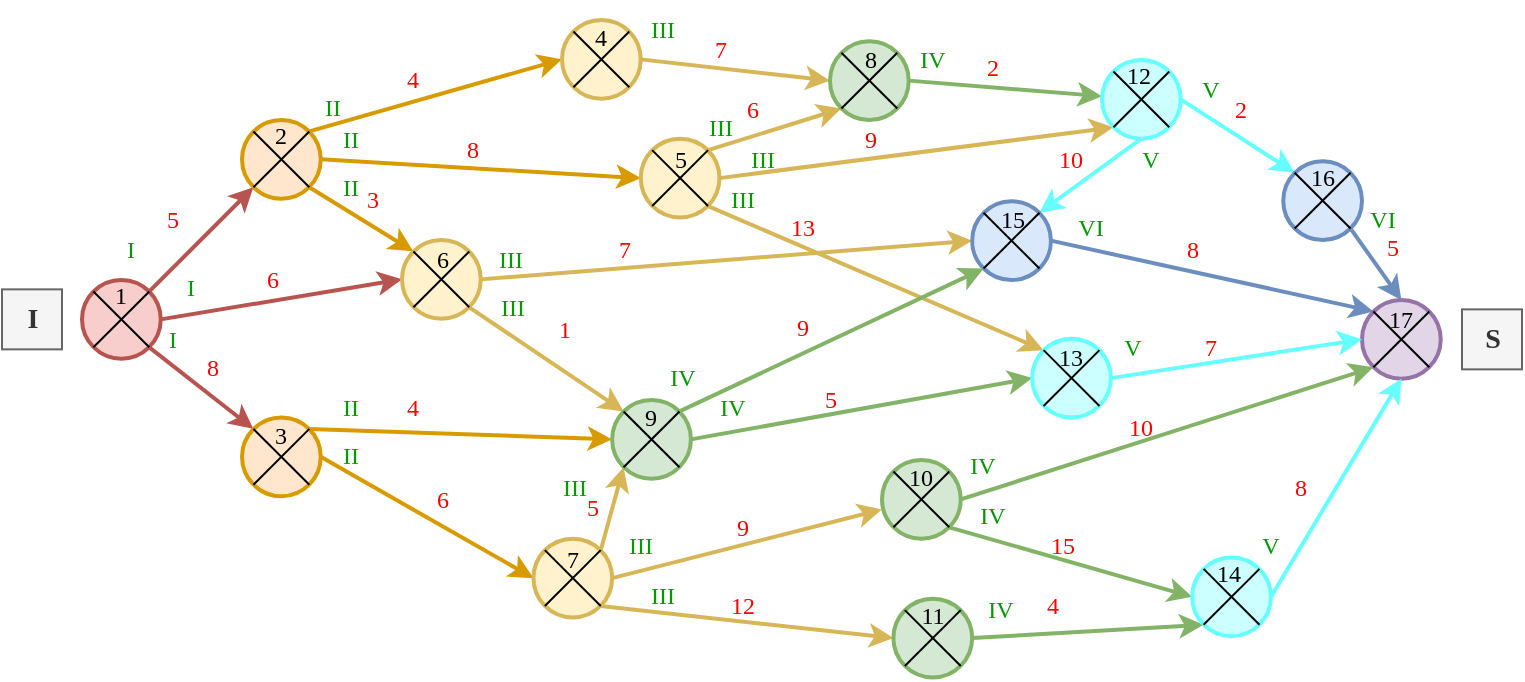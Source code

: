 <mxfile version="20.3.0" type="device"><diagram id="MQsIh-D7wLSRm_DwoyaF" name="Page-1"><mxGraphModel dx="677" dy="418" grid="1" gridSize="10" guides="1" tooltips="1" connect="1" arrows="1" fold="1" page="1" pageScale="1" pageWidth="827" pageHeight="1169" math="0" shadow="0"><root><mxCell id="0"/><mxCell id="1" parent="0"/><mxCell id="5SuxtGnyOHH9fEi8XAB7-5" style="rounded=0;orthogonalLoop=1;jettySize=auto;html=1;exitX=0.855;exitY=0.145;exitDx=0;exitDy=0;exitPerimeter=0;entryX=0.145;entryY=0.855;entryDx=0;entryDy=0;entryPerimeter=0;fontFamily=Times New Roman;strokeWidth=2;fillColor=#f8cecc;strokeColor=#b85450;fontSource=https%3A%2F%2Ffonts.googleapis.com%2Fcss%3Ffamily%3DTimes%2BNew%2BRoman;" parent="1" source="5SuxtGnyOHH9fEi8XAB7-1" target="5SuxtGnyOHH9fEi8XAB7-2" edge="1"><mxGeometry relative="1" as="geometry"/></mxCell><mxCell id="5SuxtGnyOHH9fEi8XAB7-6" style="edgeStyle=none;rounded=0;orthogonalLoop=1;jettySize=auto;html=1;exitX=0.855;exitY=0.855;exitDx=0;exitDy=0;exitPerimeter=0;entryX=0.145;entryY=0.145;entryDx=0;entryDy=0;entryPerimeter=0;strokeWidth=2;fontFamily=Times New Roman;fillColor=#f8cecc;strokeColor=#b85450;fontSource=https%3A%2F%2Ffonts.googleapis.com%2Fcss%3Ffamily%3DTimes%2BNew%2BRoman;" parent="1" source="5SuxtGnyOHH9fEi8XAB7-1" target="5SuxtGnyOHH9fEi8XAB7-3" edge="1"><mxGeometry relative="1" as="geometry"><mxPoint x="79.371" y="253.031" as="sourcePoint"/></mxGeometry></mxCell><mxCell id="5SuxtGnyOHH9fEi8XAB7-7" style="edgeStyle=none;rounded=0;orthogonalLoop=1;jettySize=auto;html=1;exitX=1;exitY=0.5;exitDx=0;exitDy=0;exitPerimeter=0;entryX=0;entryY=0.5;entryDx=0;entryDy=0;entryPerimeter=0;strokeWidth=2;fontFamily=Times New Roman;fillColor=#f8cecc;strokeColor=#b85450;fontSource=https%3A%2F%2Ffonts.googleapis.com%2Fcss%3Ffamily%3DTimes%2BNew%2BRoman;" parent="1" source="5SuxtGnyOHH9fEi8XAB7-1" target="5SuxtGnyOHH9fEi8XAB7-4" edge="1"><mxGeometry relative="1" as="geometry"/></mxCell><mxCell id="5SuxtGnyOHH9fEi8XAB7-1" value="" style="verticalLabelPosition=middle;verticalAlign=middle;html=1;shape=mxgraph.flowchart.on-page_reference;fontFamily=Times New Roman;strokeWidth=2;labelPosition=center;align=center;fillColor=#f8cecc;strokeColor=#b85450;fontSource=https%3A%2F%2Ffonts.googleapis.com%2Fcss%3Ffamily%3DTimes%2BNew%2BRoman;" parent="1" vertex="1"><mxGeometry x="40" y="200" width="39.37" height="39.37" as="geometry"/></mxCell><mxCell id="5SuxtGnyOHH9fEi8XAB7-8" style="edgeStyle=none;rounded=0;orthogonalLoop=1;jettySize=auto;html=1;exitX=0.855;exitY=0.855;exitDx=0;exitDy=0;exitPerimeter=0;entryX=0.145;entryY=0.145;entryDx=0;entryDy=0;entryPerimeter=0;strokeWidth=2;fontFamily=Times New Roman;fillColor=#ffe6cc;strokeColor=#d79b00;fontSource=https%3A%2F%2Ffonts.googleapis.com%2Fcss%3Ffamily%3DTimes%2BNew%2BRoman;" parent="1" source="5SuxtGnyOHH9fEi8XAB7-2" target="5SuxtGnyOHH9fEi8XAB7-4" edge="1"><mxGeometry relative="1" as="geometry"/></mxCell><mxCell id="5SuxtGnyOHH9fEi8XAB7-10" style="edgeStyle=none;rounded=0;orthogonalLoop=1;jettySize=auto;html=1;exitX=0.855;exitY=0.145;exitDx=0;exitDy=0;exitPerimeter=0;entryX=0;entryY=0.5;entryDx=0;entryDy=0;entryPerimeter=0;strokeWidth=2;fontFamily=Times New Roman;fillColor=#ffe6cc;strokeColor=#d79b00;fontSource=https%3A%2F%2Ffonts.googleapis.com%2Fcss%3Ffamily%3DTimes%2BNew%2BRoman;" parent="1" source="5SuxtGnyOHH9fEi8XAB7-2" target="5SuxtGnyOHH9fEi8XAB7-9" edge="1"><mxGeometry relative="1" as="geometry"/></mxCell><mxCell id="5SuxtGnyOHH9fEi8XAB7-12" style="edgeStyle=none;rounded=0;orthogonalLoop=1;jettySize=auto;html=1;exitX=1;exitY=0.5;exitDx=0;exitDy=0;exitPerimeter=0;entryX=0;entryY=0.5;entryDx=0;entryDy=0;entryPerimeter=0;strokeWidth=2;fontFamily=Times New Roman;fillColor=#ffe6cc;strokeColor=#d79b00;fontSource=https%3A%2F%2Ffonts.googleapis.com%2Fcss%3Ffamily%3DTimes%2BNew%2BRoman;" parent="1" source="5SuxtGnyOHH9fEi8XAB7-2" target="5SuxtGnyOHH9fEi8XAB7-11" edge="1"><mxGeometry relative="1" as="geometry"/></mxCell><mxCell id="5SuxtGnyOHH9fEi8XAB7-2" value="" style="verticalLabelPosition=middle;verticalAlign=middle;html=1;shape=mxgraph.flowchart.on-page_reference;fontFamily=Times New Roman;strokeWidth=2;labelPosition=center;align=center;fillColor=#ffe6cc;strokeColor=#d79b00;fontSource=https%3A%2F%2Ffonts.googleapis.com%2Fcss%3Ffamily%3DTimes%2BNew%2BRoman;" parent="1" vertex="1"><mxGeometry x="120" y="120" width="39.37" height="39.37" as="geometry"/></mxCell><mxCell id="5SuxtGnyOHH9fEi8XAB7-29" style="edgeStyle=none;rounded=0;orthogonalLoop=1;jettySize=auto;html=1;exitX=1;exitY=0.5;exitDx=0;exitDy=0;exitPerimeter=0;entryX=0;entryY=0.5;entryDx=0;entryDy=0;entryPerimeter=0;strokeWidth=2;fontFamily=Times New Roman;fillColor=#ffe6cc;strokeColor=#d79b00;fontSource=https%3A%2F%2Ffonts.googleapis.com%2Fcss%3Ffamily%3DTimes%2BNew%2BRoman;" parent="1" source="5SuxtGnyOHH9fEi8XAB7-3" target="5SuxtGnyOHH9fEi8XAB7-28" edge="1"><mxGeometry relative="1" as="geometry"/></mxCell><mxCell id="5SuxtGnyOHH9fEi8XAB7-32" style="edgeStyle=none;rounded=0;orthogonalLoop=1;jettySize=auto;html=1;exitX=0.855;exitY=0.145;exitDx=0;exitDy=0;exitPerimeter=0;entryX=0;entryY=0.5;entryDx=0;entryDy=0;entryPerimeter=0;strokeWidth=2;fontFamily=Times New Roman;fillColor=#ffe6cc;strokeColor=#d79b00;fontSource=https%3A%2F%2Ffonts.googleapis.com%2Fcss%3Ffamily%3DTimes%2BNew%2BRoman;" parent="1" source="5SuxtGnyOHH9fEi8XAB7-3" target="5SuxtGnyOHH9fEi8XAB7-31" edge="1"><mxGeometry relative="1" as="geometry"/></mxCell><mxCell id="5SuxtGnyOHH9fEi8XAB7-3" value="" style="verticalLabelPosition=middle;verticalAlign=middle;html=1;shape=mxgraph.flowchart.on-page_reference;fontFamily=Times New Roman;strokeWidth=2;labelPosition=center;align=center;fillColor=#ffe6cc;strokeColor=#d79b00;fontSource=https%3A%2F%2Ffonts.googleapis.com%2Fcss%3Ffamily%3DTimes%2BNew%2BRoman;" parent="1" vertex="1"><mxGeometry x="120" y="268.74" width="39.37" height="39.37" as="geometry"/></mxCell><mxCell id="5SuxtGnyOHH9fEi8XAB7-21" style="edgeStyle=none;rounded=0;orthogonalLoop=1;jettySize=auto;html=1;exitX=1;exitY=0.5;exitDx=0;exitDy=0;exitPerimeter=0;entryX=0;entryY=0.5;entryDx=0;entryDy=0;entryPerimeter=0;strokeWidth=2;fontFamily=Times New Roman;fillColor=#fff2cc;strokeColor=#d6b656;fontSource=https%3A%2F%2Ffonts.googleapis.com%2Fcss%3Ffamily%3DTimes%2BNew%2BRoman;" parent="1" source="5SuxtGnyOHH9fEi8XAB7-4" target="5SuxtGnyOHH9fEi8XAB7-20" edge="1"><mxGeometry relative="1" as="geometry"/></mxCell><mxCell id="5SuxtGnyOHH9fEi8XAB7-44" style="edgeStyle=none;rounded=0;orthogonalLoop=1;jettySize=auto;html=1;exitX=0.855;exitY=0.855;exitDx=0;exitDy=0;exitPerimeter=0;entryX=0.145;entryY=0.145;entryDx=0;entryDy=0;entryPerimeter=0;strokeWidth=2;fontFamily=Times New Roman;fillColor=#fff2cc;strokeColor=#d6b656;fontSource=https%3A%2F%2Ffonts.googleapis.com%2Fcss%3Ffamily%3DTimes%2BNew%2BRoman;" parent="1" source="5SuxtGnyOHH9fEi8XAB7-4" target="5SuxtGnyOHH9fEi8XAB7-31" edge="1"><mxGeometry relative="1" as="geometry"/></mxCell><mxCell id="5SuxtGnyOHH9fEi8XAB7-4" value="" style="verticalLabelPosition=middle;verticalAlign=middle;html=1;shape=mxgraph.flowchart.on-page_reference;fontFamily=Times New Roman;strokeWidth=2;labelPosition=center;align=center;fillColor=#fff2cc;strokeColor=#d6b656;fontSource=https%3A%2F%2Ffonts.googleapis.com%2Fcss%3Ffamily%3DTimes%2BNew%2BRoman;" parent="1" vertex="1"><mxGeometry x="200" y="180" width="39.37" height="39.37" as="geometry"/></mxCell><mxCell id="5SuxtGnyOHH9fEi8XAB7-14" style="edgeStyle=none;rounded=0;orthogonalLoop=1;jettySize=auto;html=1;exitX=1;exitY=0.5;exitDx=0;exitDy=0;exitPerimeter=0;entryX=0;entryY=0.5;entryDx=0;entryDy=0;entryPerimeter=0;strokeWidth=2;fontFamily=Times New Roman;fillColor=#fff2cc;strokeColor=#d6b656;fontSource=https%3A%2F%2Ffonts.googleapis.com%2Fcss%3Ffamily%3DTimes%2BNew%2BRoman;" parent="1" source="5SuxtGnyOHH9fEi8XAB7-9" target="5SuxtGnyOHH9fEi8XAB7-13" edge="1"><mxGeometry relative="1" as="geometry"/></mxCell><mxCell id="5SuxtGnyOHH9fEi8XAB7-9" value="" style="verticalLabelPosition=middle;verticalAlign=middle;html=1;shape=mxgraph.flowchart.on-page_reference;fontFamily=Times New Roman;strokeWidth=2;labelPosition=center;align=center;fillColor=#fff2cc;strokeColor=#d6b656;fontSource=https%3A%2F%2Ffonts.googleapis.com%2Fcss%3Ffamily%3DTimes%2BNew%2BRoman;" parent="1" vertex="1"><mxGeometry x="280" y="70" width="39.37" height="39.37" as="geometry"/></mxCell><mxCell id="5SuxtGnyOHH9fEi8XAB7-16" style="edgeStyle=none;rounded=0;orthogonalLoop=1;jettySize=auto;html=1;exitX=0.855;exitY=0.145;exitDx=0;exitDy=0;exitPerimeter=0;entryX=0.145;entryY=0.855;entryDx=0;entryDy=0;entryPerimeter=0;strokeWidth=2;fontFamily=Times New Roman;fillColor=#fff2cc;strokeColor=#d6b656;fontSource=https%3A%2F%2Ffonts.googleapis.com%2Fcss%3Ffamily%3DTimes%2BNew%2BRoman;" parent="1" source="5SuxtGnyOHH9fEi8XAB7-11" target="5SuxtGnyOHH9fEi8XAB7-13" edge="1"><mxGeometry relative="1" as="geometry"/></mxCell><mxCell id="5SuxtGnyOHH9fEi8XAB7-19" style="edgeStyle=none;rounded=0;orthogonalLoop=1;jettySize=auto;html=1;exitX=1;exitY=0.5;exitDx=0;exitDy=0;exitPerimeter=0;entryX=0.145;entryY=0.855;entryDx=0;entryDy=0;entryPerimeter=0;strokeWidth=2;fontFamily=Times New Roman;fillColor=#fff2cc;strokeColor=#d6b656;fontSource=https%3A%2F%2Ffonts.googleapis.com%2Fcss%3Ffamily%3DTimes%2BNew%2BRoman;" parent="1" source="5SuxtGnyOHH9fEi8XAB7-11" target="5SuxtGnyOHH9fEi8XAB7-17" edge="1"><mxGeometry relative="1" as="geometry"/></mxCell><mxCell id="5SuxtGnyOHH9fEi8XAB7-49" style="edgeStyle=none;rounded=0;orthogonalLoop=1;jettySize=auto;html=1;exitX=0.855;exitY=0.855;exitDx=0;exitDy=0;exitPerimeter=0;entryX=0.145;entryY=0.145;entryDx=0;entryDy=0;entryPerimeter=0;strokeWidth=2;fontFamily=Times New Roman;fillColor=#fff2cc;strokeColor=#d6b656;fontSource=https%3A%2F%2Ffonts.googleapis.com%2Fcss%3Ffamily%3DTimes%2BNew%2BRoman;" parent="1" source="5SuxtGnyOHH9fEi8XAB7-11" target="5SuxtGnyOHH9fEi8XAB7-46" edge="1"><mxGeometry relative="1" as="geometry"/></mxCell><mxCell id="5SuxtGnyOHH9fEi8XAB7-11" value="" style="verticalLabelPosition=middle;verticalAlign=middle;html=1;shape=mxgraph.flowchart.on-page_reference;fontFamily=Times New Roman;strokeWidth=2;labelPosition=center;align=center;fillColor=#fff2cc;strokeColor=#d6b656;fontSource=https%3A%2F%2Ffonts.googleapis.com%2Fcss%3Ffamily%3DTimes%2BNew%2BRoman;" parent="1" vertex="1"><mxGeometry x="319.37" y="129.37" width="39.37" height="39.37" as="geometry"/></mxCell><mxCell id="5SuxtGnyOHH9fEi8XAB7-18" style="edgeStyle=none;rounded=0;orthogonalLoop=1;jettySize=auto;html=1;exitX=1;exitY=0.5;exitDx=0;exitDy=0;exitPerimeter=0;strokeWidth=2;fontFamily=Times New Roman;fillColor=#d5e8d4;strokeColor=#82b366;fontSource=https%3A%2F%2Ffonts.googleapis.com%2Fcss%3Ffamily%3DTimes%2BNew%2BRoman;" parent="1" source="5SuxtGnyOHH9fEi8XAB7-13" target="5SuxtGnyOHH9fEi8XAB7-17" edge="1"><mxGeometry relative="1" as="geometry"/></mxCell><mxCell id="5SuxtGnyOHH9fEi8XAB7-13" value="" style="verticalLabelPosition=middle;verticalAlign=middle;html=1;shape=mxgraph.flowchart.on-page_reference;fontFamily=Times New Roman;strokeWidth=2;labelPosition=center;align=center;fillColor=#d5e8d4;strokeColor=#82b366;fontSource=https%3A%2F%2Ffonts.googleapis.com%2Fcss%3Ffamily%3DTimes%2BNew%2BRoman;" parent="1" vertex="1"><mxGeometry x="414" y="80.63" width="39.37" height="39.37" as="geometry"/></mxCell><mxCell id="5SuxtGnyOHH9fEi8XAB7-23" style="edgeStyle=none;rounded=0;orthogonalLoop=1;jettySize=auto;html=1;exitX=0.5;exitY=1;exitDx=0;exitDy=0;exitPerimeter=0;entryX=0.855;entryY=0.145;entryDx=0;entryDy=0;entryPerimeter=0;strokeWidth=2;fontFamily=Times New Roman;strokeColor=#66FFFF;fontSource=https%3A%2F%2Ffonts.googleapis.com%2Fcss%3Ffamily%3DTimes%2BNew%2BRoman;" parent="1" source="5SuxtGnyOHH9fEi8XAB7-17" target="5SuxtGnyOHH9fEi8XAB7-20" edge="1"><mxGeometry relative="1" as="geometry"/></mxCell><mxCell id="5SuxtGnyOHH9fEi8XAB7-26" style="edgeStyle=none;rounded=0;orthogonalLoop=1;jettySize=auto;html=1;exitX=1;exitY=0.5;exitDx=0;exitDy=0;exitPerimeter=0;entryX=0.145;entryY=0.145;entryDx=0;entryDy=0;entryPerimeter=0;strokeWidth=2;fontFamily=Times New Roman;strokeColor=#66FFFF;fontSource=https%3A%2F%2Ffonts.googleapis.com%2Fcss%3Ffamily%3DTimes%2BNew%2BRoman;" parent="1" source="5SuxtGnyOHH9fEi8XAB7-17" target="5SuxtGnyOHH9fEi8XAB7-25" edge="1"><mxGeometry relative="1" as="geometry"/></mxCell><mxCell id="5SuxtGnyOHH9fEi8XAB7-17" value="" style="verticalLabelPosition=middle;verticalAlign=middle;html=1;shape=mxgraph.flowchart.on-page_reference;fontFamily=Times New Roman;strokeWidth=2;labelPosition=center;align=center;fillColor=#CCFFFF;strokeColor=#66FFFF;fontSource=https%3A%2F%2Ffonts.googleapis.com%2Fcss%3Ffamily%3DTimes%2BNew%2BRoman;" parent="1" vertex="1"><mxGeometry x="550" y="90" width="39.37" height="39.37" as="geometry"/></mxCell><mxCell id="5SuxtGnyOHH9fEi8XAB7-24" style="edgeStyle=none;rounded=0;orthogonalLoop=1;jettySize=auto;html=1;exitX=1;exitY=0.5;exitDx=0;exitDy=0;exitPerimeter=0;entryX=0.145;entryY=0.145;entryDx=0;entryDy=0;entryPerimeter=0;strokeWidth=2;fontFamily=Times New Roman;fillColor=#dae8fc;strokeColor=#6c8ebf;fontSource=https%3A%2F%2Ffonts.googleapis.com%2Fcss%3Ffamily%3DTimes%2BNew%2BRoman;" parent="1" source="5SuxtGnyOHH9fEi8XAB7-20" target="5SuxtGnyOHH9fEi8XAB7-22" edge="1"><mxGeometry relative="1" as="geometry"/></mxCell><mxCell id="5SuxtGnyOHH9fEi8XAB7-20" value="" style="verticalLabelPosition=middle;verticalAlign=middle;html=1;shape=mxgraph.flowchart.on-page_reference;fontFamily=Times New Roman;strokeWidth=2;labelPosition=center;align=center;fillColor=#dae8fc;strokeColor=#6c8ebf;fontSource=https%3A%2F%2Ffonts.googleapis.com%2Fcss%3Ffamily%3DTimes%2BNew%2BRoman;" parent="1" vertex="1"><mxGeometry x="485.08" y="160.63" width="39.37" height="39.37" as="geometry"/></mxCell><mxCell id="5SuxtGnyOHH9fEi8XAB7-22" value="" style="verticalLabelPosition=middle;verticalAlign=middle;html=1;shape=mxgraph.flowchart.on-page_reference;fontFamily=Times New Roman;strokeWidth=2;labelPosition=center;align=center;fillColor=#e1d5e7;strokeColor=#9673a6;fontSource=https%3A%2F%2Ffonts.googleapis.com%2Fcss%3Ffamily%3DTimes%2BNew%2BRoman;" parent="1" vertex="1"><mxGeometry x="680" y="210" width="39.37" height="39.37" as="geometry"/></mxCell><mxCell id="5SuxtGnyOHH9fEi8XAB7-27" style="edgeStyle=none;rounded=0;orthogonalLoop=1;jettySize=auto;html=1;entryX=0.5;entryY=0;entryDx=0;entryDy=0;entryPerimeter=0;strokeWidth=2;fontFamily=Times New Roman;exitX=0.855;exitY=0.855;exitDx=0;exitDy=0;exitPerimeter=0;fillColor=#dae8fc;strokeColor=#6c8ebf;fontSource=https%3A%2F%2Ffonts.googleapis.com%2Fcss%3Ffamily%3DTimes%2BNew%2BRoman;" parent="1" source="5SuxtGnyOHH9fEi8XAB7-25" target="5SuxtGnyOHH9fEi8XAB7-22" edge="1"><mxGeometry relative="1" as="geometry"><mxPoint x="650" y="170" as="sourcePoint"/></mxGeometry></mxCell><mxCell id="5SuxtGnyOHH9fEi8XAB7-25" value="" style="verticalLabelPosition=middle;verticalAlign=middle;html=1;shape=mxgraph.flowchart.on-page_reference;fontFamily=Times New Roman;strokeWidth=2;labelPosition=center;align=center;fillColor=#dae8fc;strokeColor=#6c8ebf;fontSource=https%3A%2F%2Ffonts.googleapis.com%2Fcss%3Ffamily%3DTimes%2BNew%2BRoman;" parent="1" vertex="1"><mxGeometry x="640.63" y="140.63" width="39.37" height="39.37" as="geometry"/></mxCell><mxCell id="5SuxtGnyOHH9fEi8XAB7-35" style="edgeStyle=none;rounded=0;orthogonalLoop=1;jettySize=auto;html=1;exitX=0.855;exitY=0.145;exitDx=0;exitDy=0;exitPerimeter=0;entryX=0.145;entryY=0.855;entryDx=0;entryDy=0;entryPerimeter=0;strokeWidth=2;fontFamily=Times New Roman;fillColor=#fff2cc;strokeColor=#d6b656;fontSource=https%3A%2F%2Ffonts.googleapis.com%2Fcss%3Ffamily%3DTimes%2BNew%2BRoman;" parent="1" source="5SuxtGnyOHH9fEi8XAB7-28" target="5SuxtGnyOHH9fEi8XAB7-31" edge="1"><mxGeometry relative="1" as="geometry"/></mxCell><mxCell id="5SuxtGnyOHH9fEi8XAB7-36" style="edgeStyle=none;rounded=0;orthogonalLoop=1;jettySize=auto;html=1;exitX=1;exitY=0.5;exitDx=0;exitDy=0;exitPerimeter=0;strokeWidth=2;fontFamily=Times New Roman;fillColor=#fff2cc;strokeColor=#d6b656;fontSource=https%3A%2F%2Ffonts.googleapis.com%2Fcss%3Ffamily%3DTimes%2BNew%2BRoman;" parent="1" source="5SuxtGnyOHH9fEi8XAB7-28" target="5SuxtGnyOHH9fEi8XAB7-33" edge="1"><mxGeometry relative="1" as="geometry"/></mxCell><mxCell id="5SuxtGnyOHH9fEi8XAB7-37" style="edgeStyle=none;rounded=0;orthogonalLoop=1;jettySize=auto;html=1;exitX=0.855;exitY=0.855;exitDx=0;exitDy=0;exitPerimeter=0;entryX=0;entryY=0.5;entryDx=0;entryDy=0;entryPerimeter=0;strokeWidth=2;fontFamily=Times New Roman;fillColor=#fff2cc;strokeColor=#d6b656;fontSource=https%3A%2F%2Ffonts.googleapis.com%2Fcss%3Ffamily%3DTimes%2BNew%2BRoman;" parent="1" source="5SuxtGnyOHH9fEi8XAB7-28" target="5SuxtGnyOHH9fEi8XAB7-34" edge="1"><mxGeometry relative="1" as="geometry"/></mxCell><mxCell id="5SuxtGnyOHH9fEi8XAB7-28" value="" style="verticalLabelPosition=middle;verticalAlign=middle;html=1;shape=mxgraph.flowchart.on-page_reference;fontFamily=Times New Roman;strokeWidth=2;labelPosition=center;align=center;fillColor=#fff2cc;strokeColor=#d6b656;fontSource=https%3A%2F%2Ffonts.googleapis.com%2Fcss%3Ffamily%3DTimes%2BNew%2BRoman;" parent="1" vertex="1"><mxGeometry x="265.71" y="329.37" width="39.37" height="39.37" as="geometry"/></mxCell><mxCell id="5SuxtGnyOHH9fEi8XAB7-43" style="edgeStyle=none;rounded=0;orthogonalLoop=1;jettySize=auto;html=1;exitX=0.855;exitY=0.145;exitDx=0;exitDy=0;exitPerimeter=0;entryX=0.145;entryY=0.855;entryDx=0;entryDy=0;entryPerimeter=0;strokeWidth=2;fontFamily=Times New Roman;fillColor=#d5e8d4;strokeColor=#82b366;fontSource=https%3A%2F%2Ffonts.googleapis.com%2Fcss%3Ffamily%3DTimes%2BNew%2BRoman;" parent="1" source="5SuxtGnyOHH9fEi8XAB7-31" target="5SuxtGnyOHH9fEi8XAB7-20" edge="1"><mxGeometry relative="1" as="geometry"/></mxCell><mxCell id="5SuxtGnyOHH9fEi8XAB7-47" style="edgeStyle=none;rounded=0;orthogonalLoop=1;jettySize=auto;html=1;exitX=1;exitY=0.5;exitDx=0;exitDy=0;exitPerimeter=0;entryX=0;entryY=0.5;entryDx=0;entryDy=0;entryPerimeter=0;strokeWidth=2;fontFamily=Times New Roman;fillColor=#d5e8d4;strokeColor=#82b366;fontSource=https%3A%2F%2Ffonts.googleapis.com%2Fcss%3Ffamily%3DTimes%2BNew%2BRoman;" parent="1" source="5SuxtGnyOHH9fEi8XAB7-31" target="5SuxtGnyOHH9fEi8XAB7-46" edge="1"><mxGeometry relative="1" as="geometry"/></mxCell><mxCell id="5SuxtGnyOHH9fEi8XAB7-31" value="" style="verticalLabelPosition=middle;verticalAlign=middle;html=1;shape=mxgraph.flowchart.on-page_reference;fontFamily=Times New Roman;strokeWidth=2;labelPosition=center;align=center;fillColor=#d5e8d4;strokeColor=#82b366;fontSource=https%3A%2F%2Ffonts.googleapis.com%2Fcss%3Ffamily%3DTimes%2BNew%2BRoman;" parent="1" vertex="1"><mxGeometry x="305.08" y="260" width="39.37" height="39.37" as="geometry"/></mxCell><mxCell id="5SuxtGnyOHH9fEi8XAB7-40" style="edgeStyle=none;rounded=0;orthogonalLoop=1;jettySize=auto;html=1;exitX=0.855;exitY=0.855;exitDx=0;exitDy=0;exitPerimeter=0;entryX=0;entryY=0.5;entryDx=0;entryDy=0;entryPerimeter=0;strokeWidth=2;fontFamily=Times New Roman;fillColor=#d5e8d4;strokeColor=#82b366;fontSource=https%3A%2F%2Ffonts.googleapis.com%2Fcss%3Ffamily%3DTimes%2BNew%2BRoman;" parent="1" source="5SuxtGnyOHH9fEi8XAB7-33" target="5SuxtGnyOHH9fEi8XAB7-38" edge="1"><mxGeometry relative="1" as="geometry"/></mxCell><mxCell id="5SuxtGnyOHH9fEi8XAB7-42" style="edgeStyle=none;rounded=0;orthogonalLoop=1;jettySize=auto;html=1;exitX=1;exitY=0.5;exitDx=0;exitDy=0;exitPerimeter=0;entryX=0.145;entryY=0.855;entryDx=0;entryDy=0;entryPerimeter=0;strokeWidth=2;fontFamily=Times New Roman;fillColor=#d5e8d4;strokeColor=#82b366;fontSource=https%3A%2F%2Ffonts.googleapis.com%2Fcss%3Ffamily%3DTimes%2BNew%2BRoman;" parent="1" source="5SuxtGnyOHH9fEi8XAB7-33" target="5SuxtGnyOHH9fEi8XAB7-22" edge="1"><mxGeometry relative="1" as="geometry"><mxPoint x="691.419" y="263.031" as="targetPoint"/></mxGeometry></mxCell><mxCell id="5SuxtGnyOHH9fEi8XAB7-33" value="" style="verticalLabelPosition=middle;verticalAlign=middle;html=1;shape=mxgraph.flowchart.on-page_reference;fontFamily=Times New Roman;strokeWidth=2;labelPosition=center;align=center;fillColor=#d5e8d4;strokeColor=#82b366;fontSource=https%3A%2F%2Ffonts.googleapis.com%2Fcss%3Ffamily%3DTimes%2BNew%2BRoman;" parent="1" vertex="1"><mxGeometry x="440" y="290" width="39.37" height="39.37" as="geometry"/></mxCell><mxCell id="5SuxtGnyOHH9fEi8XAB7-39" style="edgeStyle=none;rounded=0;orthogonalLoop=1;jettySize=auto;html=1;exitX=1;exitY=0.5;exitDx=0;exitDy=0;exitPerimeter=0;entryX=0.145;entryY=0.855;entryDx=0;entryDy=0;entryPerimeter=0;strokeWidth=2;fontFamily=Times New Roman;fillColor=#d5e8d4;strokeColor=#82b366;fontSource=https%3A%2F%2Ffonts.googleapis.com%2Fcss%3Ffamily%3DTimes%2BNew%2BRoman;" parent="1" source="5SuxtGnyOHH9fEi8XAB7-34" target="5SuxtGnyOHH9fEi8XAB7-38" edge="1"><mxGeometry relative="1" as="geometry"/></mxCell><mxCell id="5SuxtGnyOHH9fEi8XAB7-34" value="" style="verticalLabelPosition=middle;verticalAlign=middle;html=1;shape=mxgraph.flowchart.on-page_reference;fontFamily=Times New Roman;strokeWidth=2;labelPosition=center;align=center;fillColor=#d5e8d4;strokeColor=#82b366;fontSource=https%3A%2F%2Ffonts.googleapis.com%2Fcss%3Ffamily%3DTimes%2BNew%2BRoman;" parent="1" vertex="1"><mxGeometry x="445.71" y="359.37" width="39.37" height="39.37" as="geometry"/></mxCell><mxCell id="5SuxtGnyOHH9fEi8XAB7-41" style="edgeStyle=none;rounded=0;orthogonalLoop=1;jettySize=auto;html=1;exitX=1;exitY=0.5;exitDx=0;exitDy=0;exitPerimeter=0;entryX=0.5;entryY=1;entryDx=0;entryDy=0;entryPerimeter=0;strokeWidth=2;fontFamily=Times New Roman;strokeColor=#66FFFF;fontSource=https%3A%2F%2Ffonts.googleapis.com%2Fcss%3Ffamily%3DTimes%2BNew%2BRoman;" parent="1" source="5SuxtGnyOHH9fEi8XAB7-38" target="5SuxtGnyOHH9fEi8XAB7-22" edge="1"><mxGeometry relative="1" as="geometry"><mxPoint x="705.395" y="268.74" as="targetPoint"/></mxGeometry></mxCell><mxCell id="5SuxtGnyOHH9fEi8XAB7-38" value="" style="verticalLabelPosition=middle;verticalAlign=middle;html=1;shape=mxgraph.flowchart.on-page_reference;fontFamily=Times New Roman;strokeWidth=2;labelPosition=center;align=center;fillColor=#CCFFFF;strokeColor=#66FFFF;fontSource=https%3A%2F%2Ffonts.googleapis.com%2Fcss%3Ffamily%3DTimes%2BNew%2BRoman;" parent="1" vertex="1"><mxGeometry x="595.08" y="338.74" width="39.37" height="39.37" as="geometry"/></mxCell><mxCell id="5SuxtGnyOHH9fEi8XAB7-48" style="edgeStyle=none;rounded=0;orthogonalLoop=1;jettySize=auto;html=1;exitX=1;exitY=0.5;exitDx=0;exitDy=0;exitPerimeter=0;entryX=0;entryY=0.5;entryDx=0;entryDy=0;entryPerimeter=0;strokeWidth=2;fontFamily=Times New Roman;strokeColor=#66FFFF;fontSource=https%3A%2F%2Ffonts.googleapis.com%2Fcss%3Ffamily%3DTimes%2BNew%2BRoman;" parent="1" source="5SuxtGnyOHH9fEi8XAB7-46" target="5SuxtGnyOHH9fEi8XAB7-22" edge="1"><mxGeometry relative="1" as="geometry"/></mxCell><mxCell id="5SuxtGnyOHH9fEi8XAB7-46" value="" style="verticalLabelPosition=middle;verticalAlign=middle;html=1;shape=mxgraph.flowchart.on-page_reference;fontFamily=Times New Roman;strokeWidth=2;labelPosition=center;align=center;fillColor=#CCFFFF;strokeColor=#66FFFF;fontSource=https%3A%2F%2Ffonts.googleapis.com%2Fcss%3Ffamily%3DTimes%2BNew%2BRoman;" parent="1" vertex="1"><mxGeometry x="515.08" y="229.37" width="39.37" height="39.37" as="geometry"/></mxCell><mxCell id="ZdY3px1G-lkqcd75GAGL-1" value="I" style="text;html=1;align=center;verticalAlign=middle;resizable=0;points=[];autosize=1;strokeColor=#666666;fillColor=#f5f5f5;fontSize=14;fontFamily=Times New Roman;fontStyle=1;fontColor=#333333;fontSource=https%3A%2F%2Ffonts.googleapis.com%2Fcss%3Ffamily%3DTimes%2BNew%2BRoman;" parent="1" vertex="1"><mxGeometry y="204.68" width="30" height="30" as="geometry"/></mxCell><mxCell id="ZdY3px1G-lkqcd75GAGL-3" value="S" style="text;html=1;align=center;verticalAlign=middle;resizable=0;points=[];autosize=1;fontSize=14;fontFamily=Times New Roman;fontStyle=1;fontSource=https%3A%2F%2Ffonts.googleapis.com%2Fcss%3Ffamily%3DTimes%2BNew%2BRoman;fillColor=#f5f5f5;fontColor=#333333;strokeColor=#666666;" parent="1" vertex="1"><mxGeometry x="730" y="214.68" width="30" height="30" as="geometry"/></mxCell><mxCell id="fQNNJw4snZWG0NeG726C-1" value="5" style="text;html=1;align=center;verticalAlign=middle;resizable=0;points=[];autosize=1;strokeColor=none;fillColor=none;fontFamily=Times New Roman;fontColor=#FF0000;" vertex="1" parent="1"><mxGeometry x="70" y="155" width="30" height="30" as="geometry"/></mxCell><mxCell id="fQNNJw4snZWG0NeG726C-2" value="6" style="text;html=1;align=center;verticalAlign=middle;resizable=0;points=[];autosize=1;strokeColor=none;fillColor=none;fontFamily=Times New Roman;fontColor=#FF0000;" vertex="1" parent="1"><mxGeometry x="120" y="185" width="30" height="30" as="geometry"/></mxCell><mxCell id="fQNNJw4snZWG0NeG726C-3" value="8" style="text;html=1;align=center;verticalAlign=middle;resizable=0;points=[];autosize=1;strokeColor=none;fillColor=none;fontFamily=Times New Roman;fontColor=#FF0000;" vertex="1" parent="1"><mxGeometry x="90" y="229.37" width="30" height="30" as="geometry"/></mxCell><mxCell id="fQNNJw4snZWG0NeG726C-4" value="3" style="text;html=1;align=center;verticalAlign=middle;resizable=0;points=[];autosize=1;strokeColor=none;fillColor=none;fontFamily=Times New Roman;fontColor=#FF0000;" vertex="1" parent="1"><mxGeometry x="170" y="145.31" width="30" height="30" as="geometry"/></mxCell><mxCell id="fQNNJw4snZWG0NeG726C-5" value="8" style="text;html=1;align=center;verticalAlign=middle;resizable=0;points=[];autosize=1;strokeColor=none;fillColor=none;fontFamily=Times New Roman;fontColor=#FF0000;" vertex="1" parent="1"><mxGeometry x="220" y="120" width="30" height="30" as="geometry"/></mxCell><mxCell id="fQNNJw4snZWG0NeG726C-7" value="4" style="text;html=1;align=center;verticalAlign=middle;resizable=0;points=[];autosize=1;strokeColor=none;fillColor=none;fontFamily=Times New Roman;fontColor=#FF0000;" vertex="1" parent="1"><mxGeometry x="190" y="85.31" width="30" height="30" as="geometry"/></mxCell><mxCell id="fQNNJw4snZWG0NeG726C-8" value="7" style="text;html=1;align=center;verticalAlign=middle;resizable=0;points=[];autosize=1;strokeColor=none;fillColor=none;fontFamily=Times New Roman;fontColor=#FF0000;" vertex="1" parent="1"><mxGeometry x="344.45" y="70" width="30" height="30" as="geometry"/></mxCell><mxCell id="fQNNJw4snZWG0NeG726C-9" value="6" style="text;html=1;align=center;verticalAlign=middle;resizable=0;points=[];autosize=1;strokeColor=none;fillColor=none;fontFamily=Times New Roman;fontColor=#FF0000;" vertex="1" parent="1"><mxGeometry x="360" y="100" width="30" height="30" as="geometry"/></mxCell><mxCell id="fQNNJw4snZWG0NeG726C-10" value="9" style="text;html=1;align=center;verticalAlign=middle;resizable=0;points=[];autosize=1;strokeColor=none;fillColor=none;fontFamily=Times New Roman;fontColor=#FF0000;" vertex="1" parent="1"><mxGeometry x="418.69" y="115.31" width="30" height="30" as="geometry"/></mxCell><mxCell id="fQNNJw4snZWG0NeG726C-11" value="13" style="text;html=1;align=center;verticalAlign=middle;resizable=0;points=[];autosize=1;strokeColor=none;fillColor=none;fontFamily=Times New Roman;fontColor=#FF0000;" vertex="1" parent="1"><mxGeometry x="380" y="159.37" width="40" height="30" as="geometry"/></mxCell><mxCell id="fQNNJw4snZWG0NeG726C-12" value="7" style="text;html=1;align=center;verticalAlign=middle;resizable=0;points=[];autosize=1;strokeColor=none;fillColor=none;fontFamily=Times New Roman;fontColor=#FF0000;" vertex="1" parent="1"><mxGeometry x="295.71" y="170" width="30" height="30" as="geometry"/></mxCell><mxCell id="fQNNJw4snZWG0NeG726C-13" value="1" style="text;html=1;align=center;verticalAlign=middle;resizable=0;points=[];autosize=1;strokeColor=none;fillColor=none;fontFamily=Times New Roman;fontColor=#FF0000;" vertex="1" parent="1"><mxGeometry x="265.71" y="210" width="30" height="30" as="geometry"/></mxCell><mxCell id="fQNNJw4snZWG0NeG726C-14" value="4" style="text;html=1;align=center;verticalAlign=middle;resizable=0;points=[];autosize=1;strokeColor=none;fillColor=none;fontFamily=Times New Roman;fontColor=#FF0000;" vertex="1" parent="1"><mxGeometry x="190" y="249.37" width="30" height="30" as="geometry"/></mxCell><mxCell id="fQNNJw4snZWG0NeG726C-16" value="6" style="text;html=1;align=center;verticalAlign=middle;resizable=0;points=[];autosize=1;strokeColor=none;fillColor=none;fontFamily=Times New Roman;fontColor=#FF0000;" vertex="1" parent="1"><mxGeometry x="204.68" y="294.69" width="30" height="30" as="geometry"/></mxCell><mxCell id="fQNNJw4snZWG0NeG726C-17" value="5" style="text;html=1;align=center;verticalAlign=middle;resizable=0;points=[];autosize=1;strokeColor=none;fillColor=none;fontFamily=Times New Roman;fontColor=#FF0000;" vertex="1" parent="1"><mxGeometry x="280" y="299.37" width="30" height="30" as="geometry"/></mxCell><mxCell id="fQNNJw4snZWG0NeG726C-18" value="9" style="text;html=1;align=center;verticalAlign=middle;resizable=0;points=[];autosize=1;strokeColor=none;fillColor=none;fontFamily=Times New Roman;fontColor=#FF0000;" vertex="1" parent="1"><mxGeometry x="355" y="308.74" width="30" height="30" as="geometry"/></mxCell><mxCell id="fQNNJw4snZWG0NeG726C-19" value="12" style="text;html=1;align=center;verticalAlign=middle;resizable=0;points=[];autosize=1;strokeColor=none;fillColor=none;fontFamily=Times New Roman;fontColor=#FF0000;" vertex="1" parent="1"><mxGeometry x="350" y="348.11" width="40" height="30" as="geometry"/></mxCell><mxCell id="fQNNJw4snZWG0NeG726C-20" value="4" style="text;html=1;align=center;verticalAlign=middle;resizable=0;points=[];autosize=1;strokeColor=none;fillColor=none;fontFamily=Times New Roman;fontColor=#FF0000;" vertex="1" parent="1"><mxGeometry x="510" y="348.11" width="30" height="30" as="geometry"/></mxCell><mxCell id="fQNNJw4snZWG0NeG726C-21" value="15" style="text;html=1;align=center;verticalAlign=middle;resizable=0;points=[];autosize=1;strokeColor=none;fillColor=none;fontFamily=Times New Roman;fontColor=#FF0000;" vertex="1" parent="1"><mxGeometry x="510" y="318.11" width="40" height="30" as="geometry"/></mxCell><mxCell id="fQNNJw4snZWG0NeG726C-22" value="10" style="text;html=1;align=center;verticalAlign=middle;resizable=0;points=[];autosize=1;strokeColor=none;fillColor=none;fontFamily=Times New Roman;fontColor=#FF0000;" vertex="1" parent="1"><mxGeometry x="549.37" y="259.37" width="40" height="30" as="geometry"/></mxCell><mxCell id="fQNNJw4snZWG0NeG726C-23" value="8" style="text;html=1;align=center;verticalAlign=middle;resizable=0;points=[];autosize=1;strokeColor=none;fillColor=none;fontFamily=Times New Roman;fontColor=#FF0000;" vertex="1" parent="1"><mxGeometry x="634.45" y="289.37" width="30" height="30" as="geometry"/></mxCell><mxCell id="fQNNJw4snZWG0NeG726C-24" value="5" style="text;html=1;align=center;verticalAlign=middle;resizable=0;points=[];autosize=1;strokeColor=none;fillColor=none;fontFamily=Times New Roman;fontColor=#FF0000;" vertex="1" parent="1"><mxGeometry x="398.74" y="244.68" width="30" height="30" as="geometry"/></mxCell><mxCell id="fQNNJw4snZWG0NeG726C-25" value="7" style="text;html=1;align=center;verticalAlign=middle;resizable=0;points=[];autosize=1;strokeColor=none;fillColor=none;fontFamily=Times New Roman;fontColor=#FF0000;" vertex="1" parent="1"><mxGeometry x="589.37" y="219.37" width="30" height="30" as="geometry"/></mxCell><mxCell id="fQNNJw4snZWG0NeG726C-26" value="8" style="text;html=1;align=center;verticalAlign=middle;resizable=0;points=[];autosize=1;strokeColor=none;fillColor=none;fontFamily=Times New Roman;fontColor=#FF0000;" vertex="1" parent="1"><mxGeometry x="580" y="170" width="30" height="30" as="geometry"/></mxCell><mxCell id="fQNNJw4snZWG0NeG726C-27" value="5" style="text;html=1;align=center;verticalAlign=middle;resizable=0;points=[];autosize=1;strokeColor=none;fillColor=none;fontFamily=Times New Roman;fontColor=#FF0000;" vertex="1" parent="1"><mxGeometry x="680" y="168.74" width="30" height="30" as="geometry"/></mxCell><mxCell id="fQNNJw4snZWG0NeG726C-29" value="2" style="text;html=1;align=center;verticalAlign=middle;resizable=0;points=[];autosize=1;strokeColor=none;fillColor=none;fontFamily=Times New Roman;fontColor=#FF0000;" vertex="1" parent="1"><mxGeometry x="604.45" y="100" width="30" height="30" as="geometry"/></mxCell><mxCell id="fQNNJw4snZWG0NeG726C-31" value="10" style="text;html=1;align=center;verticalAlign=middle;resizable=0;points=[];autosize=1;strokeColor=none;fillColor=none;fontFamily=Times New Roman;fontColor=#FF0000;" vertex="1" parent="1"><mxGeometry x="514.45" y="124.68" width="40" height="30" as="geometry"/></mxCell><mxCell id="fQNNJw4snZWG0NeG726C-32" value="2" style="text;html=1;align=center;verticalAlign=middle;resizable=0;points=[];autosize=1;strokeColor=none;fillColor=none;fontFamily=Times New Roman;fontColor=#FF0000;" vertex="1" parent="1"><mxGeometry x="480" y="79.37" width="30" height="30" as="geometry"/></mxCell><mxCell id="fQNNJw4snZWG0NeG726C-34" value="9" style="text;html=1;align=center;verticalAlign=middle;resizable=0;points=[];autosize=1;strokeColor=none;fillColor=none;fontFamily=Times New Roman;fontColor=#FF0000;" vertex="1" parent="1"><mxGeometry x="385" y="209.37" width="30" height="30" as="geometry"/></mxCell><mxCell id="fQNNJw4snZWG0NeG726C-35" value="I" style="text;html=1;align=center;verticalAlign=middle;resizable=0;points=[];autosize=1;strokeColor=none;fillColor=none;fontFamily=Times New Roman;fontColor=#009900;" vertex="1" parent="1"><mxGeometry x="49.37" y="170" width="30" height="30" as="geometry"/></mxCell><mxCell id="fQNNJw4snZWG0NeG726C-37" value="I" style="text;html=1;align=center;verticalAlign=middle;resizable=0;points=[];autosize=1;strokeColor=none;fillColor=none;fontFamily=Times New Roman;fontColor=#009900;" vertex="1" parent="1"><mxGeometry x="79.37" y="189.37" width="30" height="30" as="geometry"/></mxCell><mxCell id="fQNNJw4snZWG0NeG726C-38" value="I" style="text;html=1;align=center;verticalAlign=middle;resizable=0;points=[];autosize=1;strokeColor=none;fillColor=none;fontFamily=Times New Roman;fontColor=#009900;" vertex="1" parent="1"><mxGeometry x="70" y="214.68" width="30" height="30" as="geometry"/></mxCell><mxCell id="fQNNJw4snZWG0NeG726C-39" value="II" style="text;html=1;align=center;verticalAlign=middle;resizable=0;points=[];autosize=1;strokeColor=none;fillColor=none;fontFamily=Times New Roman;fontColor=#009900;" vertex="1" parent="1"><mxGeometry x="150" y="99.37" width="30" height="30" as="geometry"/></mxCell><mxCell id="fQNNJw4snZWG0NeG726C-40" value="II" style="text;html=1;align=center;verticalAlign=middle;resizable=0;points=[];autosize=1;strokeColor=none;fillColor=none;fontFamily=Times New Roman;fontColor=#009900;" vertex="1" parent="1"><mxGeometry x="159.37" y="115.31" width="30" height="30" as="geometry"/></mxCell><mxCell id="fQNNJw4snZWG0NeG726C-41" value="II" style="text;html=1;align=center;verticalAlign=middle;resizable=0;points=[];autosize=1;strokeColor=none;fillColor=none;fontFamily=Times New Roman;fontColor=#009900;" vertex="1" parent="1"><mxGeometry x="159.37" y="138.74" width="30" height="30" as="geometry"/></mxCell><mxCell id="fQNNJw4snZWG0NeG726C-42" value="II" style="text;html=1;align=center;verticalAlign=middle;resizable=0;points=[];autosize=1;strokeColor=none;fillColor=none;fontFamily=Times New Roman;fontColor=#009900;" vertex="1" parent="1"><mxGeometry x="159.37" y="249.37" width="30" height="30" as="geometry"/></mxCell><mxCell id="fQNNJw4snZWG0NeG726C-43" value="II" style="text;html=1;align=center;verticalAlign=middle;resizable=0;points=[];autosize=1;strokeColor=none;fillColor=none;fontFamily=Times New Roman;fontColor=#009900;" vertex="1" parent="1"><mxGeometry x="159.37" y="273.43" width="30" height="30" as="geometry"/></mxCell><mxCell id="fQNNJw4snZWG0NeG726C-44" value="III" style="text;html=1;align=center;verticalAlign=middle;resizable=0;points=[];autosize=1;strokeColor=none;fillColor=none;fontFamily=Times New Roman;fontColor=#009900;" vertex="1" parent="1"><mxGeometry x="310" y="60.0" width="40" height="30" as="geometry"/></mxCell><mxCell id="fQNNJw4snZWG0NeG726C-45" value="III" style="text;html=1;align=center;verticalAlign=middle;resizable=0;points=[];autosize=1;strokeColor=none;fillColor=none;fontFamily=Times New Roman;fontColor=#009900;" vertex="1" parent="1"><mxGeometry x="339.45" y="108.74" width="40" height="30" as="geometry"/></mxCell><mxCell id="fQNNJw4snZWG0NeG726C-46" value="III" style="text;html=1;align=center;verticalAlign=middle;resizable=0;points=[];autosize=1;strokeColor=none;fillColor=none;fontFamily=Times New Roman;fontColor=#009900;" vertex="1" parent="1"><mxGeometry x="360" y="125" width="40" height="30" as="geometry"/></mxCell><mxCell id="fQNNJw4snZWG0NeG726C-48" value="III" style="text;html=1;align=center;verticalAlign=middle;resizable=0;points=[];autosize=1;strokeColor=none;fillColor=none;fontFamily=Times New Roman;fontColor=#009900;" vertex="1" parent="1"><mxGeometry x="350" y="144.68" width="40" height="30" as="geometry"/></mxCell><mxCell id="fQNNJw4snZWG0NeG726C-49" value="III" style="text;html=1;align=center;verticalAlign=middle;resizable=0;points=[];autosize=1;strokeColor=none;fillColor=none;fontFamily=Times New Roman;fontColor=#009900;" vertex="1" parent="1"><mxGeometry x="234.37" y="174.68" width="40" height="30" as="geometry"/></mxCell><mxCell id="fQNNJw4snZWG0NeG726C-50" value="III" style="text;html=1;align=center;verticalAlign=middle;resizable=0;points=[];autosize=1;strokeColor=none;fillColor=none;fontFamily=Times New Roman;fontColor=#009900;" vertex="1" parent="1"><mxGeometry x="234.68" y="198.74" width="40" height="30" as="geometry"/></mxCell><mxCell id="fQNNJw4snZWG0NeG726C-51" value="III" style="text;html=1;align=center;verticalAlign=middle;resizable=0;points=[];autosize=1;strokeColor=none;fillColor=none;fontFamily=Times New Roman;fontColor=#009900;" vertex="1" parent="1"><mxGeometry x="265.71" y="289.37" width="40" height="30" as="geometry"/></mxCell><mxCell id="fQNNJw4snZWG0NeG726C-52" value="III" style="text;html=1;align=center;verticalAlign=middle;resizable=0;points=[];autosize=1;strokeColor=none;fillColor=none;fontFamily=Times New Roman;fontColor=#009900;" vertex="1" parent="1"><mxGeometry x="310" y="343.43" width="40" height="30" as="geometry"/></mxCell><mxCell id="fQNNJw4snZWG0NeG726C-54" value="III" style="text;html=1;align=center;verticalAlign=middle;resizable=0;points=[];autosize=1;strokeColor=none;fillColor=none;fontFamily=Times New Roman;fontColor=#009900;" vertex="1" parent="1"><mxGeometry x="299.45" y="318.11" width="40" height="30" as="geometry"/></mxCell><mxCell id="fQNNJw4snZWG0NeG726C-56" value="IV" style="text;html=1;align=center;verticalAlign=middle;resizable=0;points=[];autosize=1;strokeColor=none;fillColor=none;fontFamily=Times New Roman;fontColor=#009900;" vertex="1" parent="1"><mxGeometry x="345" y="249.37" width="40" height="30" as="geometry"/></mxCell><mxCell id="fQNNJw4snZWG0NeG726C-57" value="IV" style="text;html=1;align=center;verticalAlign=middle;resizable=0;points=[];autosize=1;strokeColor=none;fillColor=none;fontFamily=Times New Roman;fontColor=#009900;" vertex="1" parent="1"><mxGeometry x="445.08" y="74.68" width="40" height="30" as="geometry"/></mxCell><mxCell id="fQNNJw4snZWG0NeG726C-58" value="IV" style="text;html=1;align=center;verticalAlign=middle;resizable=0;points=[];autosize=1;strokeColor=none;fillColor=none;fontFamily=Times New Roman;fontColor=#009900;" vertex="1" parent="1"><mxGeometry x="320" y="234.06" width="40" height="30" as="geometry"/></mxCell><mxCell id="fQNNJw4snZWG0NeG726C-60" value="IV" style="text;html=1;align=center;verticalAlign=middle;resizable=0;points=[];autosize=1;strokeColor=none;fillColor=none;fontFamily=Times New Roman;fontColor=#009900;" vertex="1" parent="1"><mxGeometry x="470" y="278.11" width="40" height="30" as="geometry"/></mxCell><mxCell id="fQNNJw4snZWG0NeG726C-61" value="IV" style="text;html=1;align=center;verticalAlign=middle;resizable=0;points=[];autosize=1;strokeColor=none;fillColor=none;fontFamily=Times New Roman;fontColor=#009900;" vertex="1" parent="1"><mxGeometry x="475.08" y="303.43" width="40" height="30" as="geometry"/></mxCell><mxCell id="fQNNJw4snZWG0NeG726C-62" value="IV" style="text;html=1;align=center;verticalAlign=middle;resizable=0;points=[];autosize=1;strokeColor=none;fillColor=none;fontFamily=Times New Roman;fontColor=#009900;" vertex="1" parent="1"><mxGeometry x="479.37" y="350" width="40" height="30" as="geometry"/></mxCell><mxCell id="fQNNJw4snZWG0NeG726C-64" value="V" style="text;html=1;align=center;verticalAlign=middle;resizable=0;points=[];autosize=1;strokeColor=none;fillColor=none;fontFamily=Times New Roman;fontColor=#009900;" vertex="1" parent="1"><mxGeometry x="589.37" y="90" width="30" height="30" as="geometry"/></mxCell><mxCell id="fQNNJw4snZWG0NeG726C-65" value="V" style="text;html=1;align=center;verticalAlign=middle;resizable=0;points=[];autosize=1;strokeColor=none;fillColor=none;fontFamily=Times New Roman;fontColor=#009900;" vertex="1" parent="1"><mxGeometry x="559.37" y="124.68" width="30" height="30" as="geometry"/></mxCell><mxCell id="fQNNJw4snZWG0NeG726C-66" value="V" style="text;html=1;align=center;verticalAlign=middle;resizable=0;points=[];autosize=1;strokeColor=none;fillColor=none;fontFamily=Times New Roman;fontColor=#009900;" vertex="1" parent="1"><mxGeometry x="550" y="219.37" width="30" height="30" as="geometry"/></mxCell><mxCell id="fQNNJw4snZWG0NeG726C-67" value="V" style="text;html=1;align=center;verticalAlign=middle;resizable=0;points=[];autosize=1;strokeColor=none;fillColor=none;fontFamily=Times New Roman;fontColor=#009900;" vertex="1" parent="1"><mxGeometry x="619.37" y="318.11" width="30" height="30" as="geometry"/></mxCell><mxCell id="fQNNJw4snZWG0NeG726C-68" value="VI" style="text;html=1;align=center;verticalAlign=middle;resizable=0;points=[];autosize=1;strokeColor=none;fillColor=none;fontFamily=Times New Roman;fontColor=#009900;" vertex="1" parent="1"><mxGeometry x="524.45" y="159.37" width="40" height="30" as="geometry"/></mxCell><mxCell id="fQNNJw4snZWG0NeG726C-69" value="VI" style="text;html=1;align=center;verticalAlign=middle;resizable=0;points=[];autosize=1;strokeColor=none;fillColor=none;fontFamily=Times New Roman;fontColor=#009900;" vertex="1" parent="1"><mxGeometry x="670" y="155" width="40" height="30" as="geometry"/></mxCell><mxCell id="fQNNJw4snZWG0NeG726C-71" style="rounded=0;orthogonalLoop=1;jettySize=auto;html=1;exitX=0.855;exitY=0.145;exitDx=0;exitDy=0;exitPerimeter=0;entryX=0.145;entryY=0.855;entryDx=0;entryDy=0;entryPerimeter=0;fontFamily=Times New Roman;fontSource=https%3A%2F%2Ffonts.googleapis.com%2Fcss%3Ffamily%3DTimes%2BNew%2BRoman;fontColor=#000000;endArrow=none;endFill=0;" edge="1" parent="1" source="5SuxtGnyOHH9fEi8XAB7-1" target="5SuxtGnyOHH9fEi8XAB7-1"><mxGeometry relative="1" as="geometry"/></mxCell><mxCell id="fQNNJw4snZWG0NeG726C-72" style="edgeStyle=none;rounded=0;orthogonalLoop=1;jettySize=auto;html=1;exitX=0.855;exitY=0.855;exitDx=0;exitDy=0;exitPerimeter=0;entryX=0.145;entryY=0.145;entryDx=0;entryDy=0;entryPerimeter=0;fontFamily=Times New Roman;fontSource=https%3A%2F%2Ffonts.googleapis.com%2Fcss%3Ffamily%3DTimes%2BNew%2BRoman;fontColor=#000000;endArrow=none;endFill=0;" edge="1" parent="1" source="5SuxtGnyOHH9fEi8XAB7-1" target="5SuxtGnyOHH9fEi8XAB7-1"><mxGeometry relative="1" as="geometry"/></mxCell><mxCell id="fQNNJw4snZWG0NeG726C-74" style="edgeStyle=none;rounded=0;orthogonalLoop=1;jettySize=auto;html=1;exitX=0.855;exitY=0.855;exitDx=0;exitDy=0;exitPerimeter=0;entryX=0.145;entryY=0.145;entryDx=0;entryDy=0;entryPerimeter=0;fontFamily=Times New Roman;fontSource=https%3A%2F%2Ffonts.googleapis.com%2Fcss%3Ffamily%3DTimes%2BNew%2BRoman;fontColor=#000000;endArrow=none;endFill=0;" edge="1" parent="1" source="5SuxtGnyOHH9fEi8XAB7-2" target="5SuxtGnyOHH9fEi8XAB7-2"><mxGeometry relative="1" as="geometry"/></mxCell><mxCell id="fQNNJw4snZWG0NeG726C-75" style="edgeStyle=none;rounded=0;orthogonalLoop=1;jettySize=auto;html=1;exitX=0.855;exitY=0.145;exitDx=0;exitDy=0;exitPerimeter=0;entryX=0.145;entryY=0.855;entryDx=0;entryDy=0;entryPerimeter=0;fontFamily=Times New Roman;fontSource=https%3A%2F%2Ffonts.googleapis.com%2Fcss%3Ffamily%3DTimes%2BNew%2BRoman;fontColor=#000000;endArrow=none;endFill=0;" edge="1" parent="1" source="5SuxtGnyOHH9fEi8XAB7-2" target="5SuxtGnyOHH9fEi8XAB7-2"><mxGeometry relative="1" as="geometry"/></mxCell><mxCell id="fQNNJw4snZWG0NeG726C-76" style="edgeStyle=none;rounded=0;orthogonalLoop=1;jettySize=auto;html=1;exitX=0.145;exitY=0.145;exitDx=0;exitDy=0;exitPerimeter=0;entryX=0.855;entryY=0.855;entryDx=0;entryDy=0;entryPerimeter=0;fontFamily=Times New Roman;fontSource=https%3A%2F%2Ffonts.googleapis.com%2Fcss%3Ffamily%3DTimes%2BNew%2BRoman;fontColor=#000000;endArrow=none;endFill=0;" edge="1" parent="1" source="5SuxtGnyOHH9fEi8XAB7-9" target="5SuxtGnyOHH9fEi8XAB7-9"><mxGeometry relative="1" as="geometry"/></mxCell><mxCell id="fQNNJw4snZWG0NeG726C-77" style="edgeStyle=none;rounded=0;orthogonalLoop=1;jettySize=auto;html=1;exitX=0.855;exitY=0.145;exitDx=0;exitDy=0;exitPerimeter=0;entryX=0.145;entryY=0.855;entryDx=0;entryDy=0;entryPerimeter=0;fontFamily=Times New Roman;fontSource=https%3A%2F%2Ffonts.googleapis.com%2Fcss%3Ffamily%3DTimes%2BNew%2BRoman;fontColor=#000000;endArrow=none;endFill=0;" edge="1" parent="1" source="5SuxtGnyOHH9fEi8XAB7-9" target="5SuxtGnyOHH9fEi8XAB7-9"><mxGeometry relative="1" as="geometry"/></mxCell><mxCell id="fQNNJw4snZWG0NeG726C-79" style="edgeStyle=none;rounded=0;orthogonalLoop=1;jettySize=auto;html=1;exitX=0.855;exitY=0.145;exitDx=0;exitDy=0;exitPerimeter=0;entryX=0.145;entryY=0.855;entryDx=0;entryDy=0;entryPerimeter=0;fontFamily=Times New Roman;fontSource=https%3A%2F%2Ffonts.googleapis.com%2Fcss%3Ffamily%3DTimes%2BNew%2BRoman;fontColor=#000000;endArrow=none;endFill=0;" edge="1" parent="1" source="5SuxtGnyOHH9fEi8XAB7-11" target="5SuxtGnyOHH9fEi8XAB7-11"><mxGeometry relative="1" as="geometry"/></mxCell><mxCell id="fQNNJw4snZWG0NeG726C-80" style="edgeStyle=none;rounded=0;orthogonalLoop=1;jettySize=auto;html=1;exitX=0.855;exitY=0.855;exitDx=0;exitDy=0;exitPerimeter=0;entryX=0.145;entryY=0.145;entryDx=0;entryDy=0;entryPerimeter=0;fontFamily=Times New Roman;fontSource=https%3A%2F%2Ffonts.googleapis.com%2Fcss%3Ffamily%3DTimes%2BNew%2BRoman;fontColor=#000000;endArrow=none;endFill=0;" edge="1" parent="1" source="5SuxtGnyOHH9fEi8XAB7-11" target="5SuxtGnyOHH9fEi8XAB7-11"><mxGeometry relative="1" as="geometry"/></mxCell><mxCell id="fQNNJw4snZWG0NeG726C-81" style="edgeStyle=none;rounded=0;orthogonalLoop=1;jettySize=auto;html=1;exitX=0.855;exitY=0.855;exitDx=0;exitDy=0;exitPerimeter=0;entryX=0.145;entryY=0.145;entryDx=0;entryDy=0;entryPerimeter=0;fontFamily=Times New Roman;fontSource=https%3A%2F%2Ffonts.googleapis.com%2Fcss%3Ffamily%3DTimes%2BNew%2BRoman;fontColor=#000000;endArrow=none;endFill=0;" edge="1" parent="1" source="5SuxtGnyOHH9fEi8XAB7-13" target="5SuxtGnyOHH9fEi8XAB7-13"><mxGeometry relative="1" as="geometry"/></mxCell><mxCell id="fQNNJw4snZWG0NeG726C-82" style="edgeStyle=none;rounded=0;orthogonalLoop=1;jettySize=auto;html=1;exitX=0.855;exitY=0.145;exitDx=0;exitDy=0;exitPerimeter=0;entryX=0.145;entryY=0.855;entryDx=0;entryDy=0;entryPerimeter=0;fontFamily=Times New Roman;fontSource=https%3A%2F%2Ffonts.googleapis.com%2Fcss%3Ffamily%3DTimes%2BNew%2BRoman;fontColor=#000000;endArrow=none;endFill=0;" edge="1" parent="1" source="5SuxtGnyOHH9fEi8XAB7-13" target="5SuxtGnyOHH9fEi8XAB7-13"><mxGeometry relative="1" as="geometry"/></mxCell><mxCell id="fQNNJw4snZWG0NeG726C-83" style="edgeStyle=none;rounded=0;orthogonalLoop=1;jettySize=auto;html=1;exitX=0.855;exitY=0.145;exitDx=0;exitDy=0;exitPerimeter=0;entryX=0.145;entryY=0.855;entryDx=0;entryDy=0;entryPerimeter=0;fontFamily=Times New Roman;fontSource=https%3A%2F%2Ffonts.googleapis.com%2Fcss%3Ffamily%3DTimes%2BNew%2BRoman;fontColor=#000000;endArrow=none;endFill=0;" edge="1" parent="1" source="5SuxtGnyOHH9fEi8XAB7-28" target="5SuxtGnyOHH9fEi8XAB7-28"><mxGeometry relative="1" as="geometry"/></mxCell><mxCell id="fQNNJw4snZWG0NeG726C-84" style="edgeStyle=none;rounded=0;orthogonalLoop=1;jettySize=auto;html=1;exitX=0.855;exitY=0.855;exitDx=0;exitDy=0;exitPerimeter=0;entryX=0.145;entryY=0.145;entryDx=0;entryDy=0;entryPerimeter=0;fontFamily=Times New Roman;fontSource=https%3A%2F%2Ffonts.googleapis.com%2Fcss%3Ffamily%3DTimes%2BNew%2BRoman;fontColor=#000000;endArrow=none;endFill=0;" edge="1" parent="1" source="5SuxtGnyOHH9fEi8XAB7-28" target="5SuxtGnyOHH9fEi8XAB7-28"><mxGeometry relative="1" as="geometry"/></mxCell><mxCell id="fQNNJw4snZWG0NeG726C-85" style="edgeStyle=none;rounded=0;orthogonalLoop=1;jettySize=auto;html=1;exitX=0.855;exitY=0.855;exitDx=0;exitDy=0;exitPerimeter=0;entryX=0.145;entryY=0.145;entryDx=0;entryDy=0;entryPerimeter=0;fontFamily=Times New Roman;fontSource=https%3A%2F%2Ffonts.googleapis.com%2Fcss%3Ffamily%3DTimes%2BNew%2BRoman;fontColor=#000000;endArrow=none;endFill=0;" edge="1" parent="1" source="5SuxtGnyOHH9fEi8XAB7-31" target="5SuxtGnyOHH9fEi8XAB7-31"><mxGeometry relative="1" as="geometry"/></mxCell><mxCell id="fQNNJw4snZWG0NeG726C-86" style="edgeStyle=none;rounded=0;orthogonalLoop=1;jettySize=auto;html=1;exitX=0.855;exitY=0.145;exitDx=0;exitDy=0;exitPerimeter=0;entryX=0.145;entryY=0.855;entryDx=0;entryDy=0;entryPerimeter=0;fontFamily=Times New Roman;fontSource=https%3A%2F%2Ffonts.googleapis.com%2Fcss%3Ffamily%3DTimes%2BNew%2BRoman;fontColor=#000000;endArrow=none;endFill=0;" edge="1" parent="1" source="5SuxtGnyOHH9fEi8XAB7-31" target="5SuxtGnyOHH9fEi8XAB7-31"><mxGeometry relative="1" as="geometry"/></mxCell><mxCell id="fQNNJw4snZWG0NeG726C-88" style="edgeStyle=none;rounded=0;orthogonalLoop=1;jettySize=auto;html=1;exitX=0.855;exitY=0.145;exitDx=0;exitDy=0;exitPerimeter=0;entryX=0.145;entryY=0.855;entryDx=0;entryDy=0;entryPerimeter=0;fontFamily=Times New Roman;fontSource=https%3A%2F%2Ffonts.googleapis.com%2Fcss%3Ffamily%3DTimes%2BNew%2BRoman;fontColor=#000000;endArrow=none;endFill=0;" edge="1" parent="1" source="5SuxtGnyOHH9fEi8XAB7-33" target="5SuxtGnyOHH9fEi8XAB7-33"><mxGeometry relative="1" as="geometry"/></mxCell><mxCell id="fQNNJw4snZWG0NeG726C-89" style="edgeStyle=none;rounded=0;orthogonalLoop=1;jettySize=auto;html=1;exitX=0.855;exitY=0.855;exitDx=0;exitDy=0;exitPerimeter=0;entryX=0.145;entryY=0.145;entryDx=0;entryDy=0;entryPerimeter=0;fontFamily=Times New Roman;fontSource=https%3A%2F%2Ffonts.googleapis.com%2Fcss%3Ffamily%3DTimes%2BNew%2BRoman;fontColor=#000000;endArrow=none;endFill=0;" edge="1" parent="1" source="5SuxtGnyOHH9fEi8XAB7-33" target="5SuxtGnyOHH9fEi8XAB7-33"><mxGeometry relative="1" as="geometry"/></mxCell><mxCell id="fQNNJw4snZWG0NeG726C-90" style="edgeStyle=none;rounded=0;orthogonalLoop=1;jettySize=auto;html=1;exitX=0.855;exitY=0.145;exitDx=0;exitDy=0;exitPerimeter=0;entryX=0.145;entryY=0.855;entryDx=0;entryDy=0;entryPerimeter=0;fontFamily=Times New Roman;fontSource=https%3A%2F%2Ffonts.googleapis.com%2Fcss%3Ffamily%3DTimes%2BNew%2BRoman;fontColor=#000000;endArrow=none;endFill=0;" edge="1" parent="1" source="5SuxtGnyOHH9fEi8XAB7-34" target="5SuxtGnyOHH9fEi8XAB7-34"><mxGeometry relative="1" as="geometry"/></mxCell><mxCell id="fQNNJw4snZWG0NeG726C-91" style="edgeStyle=none;rounded=0;orthogonalLoop=1;jettySize=auto;html=1;exitX=0.855;exitY=0.855;exitDx=0;exitDy=0;exitPerimeter=0;entryX=0.145;entryY=0.145;entryDx=0;entryDy=0;entryPerimeter=0;fontFamily=Times New Roman;fontSource=https%3A%2F%2Ffonts.googleapis.com%2Fcss%3Ffamily%3DTimes%2BNew%2BRoman;fontColor=#000000;endArrow=none;endFill=0;" edge="1" parent="1" source="5SuxtGnyOHH9fEi8XAB7-34" target="5SuxtGnyOHH9fEi8XAB7-34"><mxGeometry relative="1" as="geometry"/></mxCell><mxCell id="fQNNJw4snZWG0NeG726C-92" style="edgeStyle=none;rounded=0;orthogonalLoop=1;jettySize=auto;html=1;exitX=0.145;exitY=0.145;exitDx=0;exitDy=0;exitPerimeter=0;entryX=0.855;entryY=0.855;entryDx=0;entryDy=0;entryPerimeter=0;fontFamily=Times New Roman;fontSource=https%3A%2F%2Ffonts.googleapis.com%2Fcss%3Ffamily%3DTimes%2BNew%2BRoman;fontColor=#000000;endArrow=none;endFill=0;" edge="1" parent="1" source="5SuxtGnyOHH9fEi8XAB7-38" target="5SuxtGnyOHH9fEi8XAB7-38"><mxGeometry relative="1" as="geometry"/></mxCell><mxCell id="fQNNJw4snZWG0NeG726C-93" style="edgeStyle=none;rounded=0;orthogonalLoop=1;jettySize=auto;html=1;exitX=0.855;exitY=0.145;exitDx=0;exitDy=0;exitPerimeter=0;entryX=0.145;entryY=0.855;entryDx=0;entryDy=0;entryPerimeter=0;fontFamily=Times New Roman;fontSource=https%3A%2F%2Ffonts.googleapis.com%2Fcss%3Ffamily%3DTimes%2BNew%2BRoman;fontColor=#000000;endArrow=none;endFill=0;" edge="1" parent="1" source="5SuxtGnyOHH9fEi8XAB7-38" target="5SuxtGnyOHH9fEi8XAB7-38"><mxGeometry relative="1" as="geometry"/></mxCell><mxCell id="fQNNJw4snZWG0NeG726C-94" style="edgeStyle=none;rounded=0;orthogonalLoop=1;jettySize=auto;html=1;exitX=0.855;exitY=0.145;exitDx=0;exitDy=0;exitPerimeter=0;entryX=0.145;entryY=0.855;entryDx=0;entryDy=0;entryPerimeter=0;fontFamily=Times New Roman;fontSource=https%3A%2F%2Ffonts.googleapis.com%2Fcss%3Ffamily%3DTimes%2BNew%2BRoman;fontColor=#000000;endArrow=none;endFill=0;" edge="1" parent="1" source="5SuxtGnyOHH9fEi8XAB7-46" target="5SuxtGnyOHH9fEi8XAB7-46"><mxGeometry relative="1" as="geometry"/></mxCell><mxCell id="fQNNJw4snZWG0NeG726C-96" style="edgeStyle=none;rounded=0;orthogonalLoop=1;jettySize=auto;html=1;exitX=0.855;exitY=0.855;exitDx=0;exitDy=0;exitPerimeter=0;entryX=0.145;entryY=0.145;entryDx=0;entryDy=0;entryPerimeter=0;fontFamily=Times New Roman;fontSource=https%3A%2F%2Ffonts.googleapis.com%2Fcss%3Ffamily%3DTimes%2BNew%2BRoman;fontColor=#000000;endArrow=none;endFill=0;" edge="1" parent="1" source="5SuxtGnyOHH9fEi8XAB7-46" target="5SuxtGnyOHH9fEi8XAB7-46"><mxGeometry relative="1" as="geometry"/></mxCell><mxCell id="fQNNJw4snZWG0NeG726C-97" style="edgeStyle=none;rounded=0;orthogonalLoop=1;jettySize=auto;html=1;exitX=0.145;exitY=0.145;exitDx=0;exitDy=0;exitPerimeter=0;entryX=0.855;entryY=0.855;entryDx=0;entryDy=0;entryPerimeter=0;fontFamily=Times New Roman;fontSource=https%3A%2F%2Ffonts.googleapis.com%2Fcss%3Ffamily%3DTimes%2BNew%2BRoman;fontColor=#000000;endArrow=none;endFill=0;" edge="1" parent="1" source="5SuxtGnyOHH9fEi8XAB7-22" target="5SuxtGnyOHH9fEi8XAB7-22"><mxGeometry relative="1" as="geometry"/></mxCell><mxCell id="fQNNJw4snZWG0NeG726C-98" style="edgeStyle=none;rounded=0;orthogonalLoop=1;jettySize=auto;html=1;exitX=0.855;exitY=0.145;exitDx=0;exitDy=0;exitPerimeter=0;entryX=0.145;entryY=0.855;entryDx=0;entryDy=0;entryPerimeter=0;fontFamily=Times New Roman;fontSource=https%3A%2F%2Ffonts.googleapis.com%2Fcss%3Ffamily%3DTimes%2BNew%2BRoman;fontColor=#000000;endArrow=none;endFill=0;" edge="1" parent="1" source="5SuxtGnyOHH9fEi8XAB7-22" target="5SuxtGnyOHH9fEi8XAB7-22"><mxGeometry relative="1" as="geometry"/></mxCell><mxCell id="fQNNJw4snZWG0NeG726C-100" style="edgeStyle=none;rounded=0;orthogonalLoop=1;jettySize=auto;html=1;exitX=0.855;exitY=0.855;exitDx=0;exitDy=0;exitPerimeter=0;entryX=0.145;entryY=0.145;entryDx=0;entryDy=0;entryPerimeter=0;fontFamily=Times New Roman;fontSource=https%3A%2F%2Ffonts.googleapis.com%2Fcss%3Ffamily%3DTimes%2BNew%2BRoman;fontColor=#000000;endArrow=none;endFill=0;" edge="1" parent="1" source="5SuxtGnyOHH9fEi8XAB7-25" target="5SuxtGnyOHH9fEi8XAB7-25"><mxGeometry relative="1" as="geometry"/></mxCell><mxCell id="fQNNJw4snZWG0NeG726C-101" style="edgeStyle=none;rounded=0;orthogonalLoop=1;jettySize=auto;html=1;exitX=0.855;exitY=0.145;exitDx=0;exitDy=0;exitPerimeter=0;entryX=0.145;entryY=0.855;entryDx=0;entryDy=0;entryPerimeter=0;fontFamily=Times New Roman;fontSource=https%3A%2F%2Ffonts.googleapis.com%2Fcss%3Ffamily%3DTimes%2BNew%2BRoman;fontColor=#000000;endArrow=none;endFill=0;" edge="1" parent="1" source="5SuxtGnyOHH9fEi8XAB7-25" target="5SuxtGnyOHH9fEi8XAB7-25"><mxGeometry relative="1" as="geometry"/></mxCell><mxCell id="fQNNJw4snZWG0NeG726C-102" style="edgeStyle=none;rounded=0;orthogonalLoop=1;jettySize=auto;html=1;exitX=0.855;exitY=0.855;exitDx=0;exitDy=0;exitPerimeter=0;entryX=0.145;entryY=0.145;entryDx=0;entryDy=0;entryPerimeter=0;fontFamily=Times New Roman;fontSource=https%3A%2F%2Ffonts.googleapis.com%2Fcss%3Ffamily%3DTimes%2BNew%2BRoman;fontColor=#000000;endArrow=none;endFill=0;" edge="1" parent="1" source="5SuxtGnyOHH9fEi8XAB7-17" target="5SuxtGnyOHH9fEi8XAB7-17"><mxGeometry relative="1" as="geometry"/></mxCell><mxCell id="fQNNJw4snZWG0NeG726C-103" style="edgeStyle=none;rounded=0;orthogonalLoop=1;jettySize=auto;html=1;exitX=0.855;exitY=0.145;exitDx=0;exitDy=0;exitPerimeter=0;entryX=0.145;entryY=0.855;entryDx=0;entryDy=0;entryPerimeter=0;fontFamily=Times New Roman;fontSource=https%3A%2F%2Ffonts.googleapis.com%2Fcss%3Ffamily%3DTimes%2BNew%2BRoman;fontColor=#000000;endArrow=none;endFill=0;" edge="1" parent="1" source="5SuxtGnyOHH9fEi8XAB7-17" target="5SuxtGnyOHH9fEi8XAB7-17"><mxGeometry relative="1" as="geometry"/></mxCell><mxCell id="fQNNJw4snZWG0NeG726C-104" style="edgeStyle=none;rounded=0;orthogonalLoop=1;jettySize=auto;html=1;exitX=0.855;exitY=0.145;exitDx=0;exitDy=0;exitPerimeter=0;entryX=0.145;entryY=0.855;entryDx=0;entryDy=0;entryPerimeter=0;fontFamily=Times New Roman;fontSource=https%3A%2F%2Ffonts.googleapis.com%2Fcss%3Ffamily%3DTimes%2BNew%2BRoman;fontColor=#000000;endArrow=none;endFill=0;" edge="1" parent="1" source="5SuxtGnyOHH9fEi8XAB7-20" target="5SuxtGnyOHH9fEi8XAB7-20"><mxGeometry relative="1" as="geometry"/></mxCell><mxCell id="fQNNJw4snZWG0NeG726C-105" style="edgeStyle=none;rounded=0;orthogonalLoop=1;jettySize=auto;html=1;exitX=0.855;exitY=0.855;exitDx=0;exitDy=0;exitPerimeter=0;entryX=0.145;entryY=0.145;entryDx=0;entryDy=0;entryPerimeter=0;fontFamily=Times New Roman;fontSource=https%3A%2F%2Ffonts.googleapis.com%2Fcss%3Ffamily%3DTimes%2BNew%2BRoman;fontColor=#000000;endArrow=none;endFill=0;" edge="1" parent="1" source="5SuxtGnyOHH9fEi8XAB7-20" target="5SuxtGnyOHH9fEi8XAB7-20"><mxGeometry relative="1" as="geometry"/></mxCell><mxCell id="fQNNJw4snZWG0NeG726C-106" style="edgeStyle=none;rounded=0;orthogonalLoop=1;jettySize=auto;html=1;exitX=0.855;exitY=0.145;exitDx=0;exitDy=0;exitPerimeter=0;entryX=0.145;entryY=0.855;entryDx=0;entryDy=0;entryPerimeter=0;fontFamily=Times New Roman;fontSource=https%3A%2F%2Ffonts.googleapis.com%2Fcss%3Ffamily%3DTimes%2BNew%2BRoman;fontColor=#000000;endArrow=none;endFill=0;" edge="1" parent="1" source="5SuxtGnyOHH9fEi8XAB7-4" target="5SuxtGnyOHH9fEi8XAB7-4"><mxGeometry relative="1" as="geometry"/></mxCell><mxCell id="fQNNJw4snZWG0NeG726C-107" style="edgeStyle=none;rounded=0;orthogonalLoop=1;jettySize=auto;html=1;exitX=0.855;exitY=0.855;exitDx=0;exitDy=0;exitPerimeter=0;entryX=0.145;entryY=0.145;entryDx=0;entryDy=0;entryPerimeter=0;fontFamily=Times New Roman;fontSource=https%3A%2F%2Ffonts.googleapis.com%2Fcss%3Ffamily%3DTimes%2BNew%2BRoman;fontColor=#000000;endArrow=none;endFill=0;" edge="1" parent="1" source="5SuxtGnyOHH9fEi8XAB7-4" target="5SuxtGnyOHH9fEi8XAB7-4"><mxGeometry relative="1" as="geometry"/></mxCell><mxCell id="fQNNJw4snZWG0NeG726C-108" style="edgeStyle=none;rounded=0;orthogonalLoop=1;jettySize=auto;html=1;exitX=0.145;exitY=0.145;exitDx=0;exitDy=0;exitPerimeter=0;entryX=0.855;entryY=0.855;entryDx=0;entryDy=0;entryPerimeter=0;fontFamily=Times New Roman;fontSource=https%3A%2F%2Ffonts.googleapis.com%2Fcss%3Ffamily%3DTimes%2BNew%2BRoman;fontColor=#000000;endArrow=none;endFill=0;" edge="1" parent="1" source="5SuxtGnyOHH9fEi8XAB7-3" target="5SuxtGnyOHH9fEi8XAB7-3"><mxGeometry relative="1" as="geometry"/></mxCell><mxCell id="fQNNJw4snZWG0NeG726C-109" style="edgeStyle=none;rounded=0;orthogonalLoop=1;jettySize=auto;html=1;exitX=0.855;exitY=0.145;exitDx=0;exitDy=0;exitPerimeter=0;entryX=0.145;entryY=0.855;entryDx=0;entryDy=0;entryPerimeter=0;fontFamily=Times New Roman;fontSource=https%3A%2F%2Ffonts.googleapis.com%2Fcss%3Ffamily%3DTimes%2BNew%2BRoman;fontColor=#000000;endArrow=none;endFill=0;" edge="1" parent="1" source="5SuxtGnyOHH9fEi8XAB7-3" target="5SuxtGnyOHH9fEi8XAB7-3"><mxGeometry relative="1" as="geometry"/></mxCell><mxCell id="fQNNJw4snZWG0NeG726C-110" value="1" style="text;html=1;align=center;verticalAlign=middle;resizable=0;points=[];autosize=1;strokeColor=none;fillColor=none;fontFamily=Times New Roman;fontColor=#000000;" vertex="1" parent="1"><mxGeometry x="43.69" y="193.37" width="30" height="30" as="geometry"/></mxCell><mxCell id="fQNNJw4snZWG0NeG726C-112" value="2" style="text;html=1;align=center;verticalAlign=middle;resizable=0;points=[];autosize=1;strokeColor=none;fillColor=none;fontFamily=Times New Roman;fontColor=#000000;" vertex="1" parent="1"><mxGeometry x="123.68" y="112.63" width="30" height="30" as="geometry"/></mxCell><mxCell id="fQNNJw4snZWG0NeG726C-113" value="3" style="text;html=1;align=center;verticalAlign=middle;resizable=0;points=[];autosize=1;strokeColor=none;fillColor=none;fontFamily=Times New Roman;fontColor=#000000;" vertex="1" parent="1"><mxGeometry x="123.69" y="263.06" width="30" height="30" as="geometry"/></mxCell><mxCell id="fQNNJw4snZWG0NeG726C-114" value="4" style="text;html=1;align=center;verticalAlign=middle;resizable=0;points=[];autosize=1;strokeColor=none;fillColor=none;fontFamily=Times New Roman;fontColor=#000000;" vertex="1" parent="1"><mxGeometry x="284" y="64" width="30" height="30" as="geometry"/></mxCell><mxCell id="fQNNJw4snZWG0NeG726C-115" value="6" style="text;html=1;align=center;verticalAlign=middle;resizable=0;points=[];autosize=1;strokeColor=none;fillColor=none;fontFamily=Times New Roman;fontColor=#000000;" vertex="1" parent="1"><mxGeometry x="204.68" y="174.68" width="30" height="30" as="geometry"/></mxCell><mxCell id="fQNNJw4snZWG0NeG726C-116" value="5" style="text;html=1;align=center;verticalAlign=middle;resizable=0;points=[];autosize=1;strokeColor=none;fillColor=none;fontFamily=Times New Roman;fontColor=#000000;" vertex="1" parent="1"><mxGeometry x="324.05" y="124.68" width="30" height="30" as="geometry"/></mxCell><mxCell id="fQNNJw4snZWG0NeG726C-117" value="7" style="text;html=1;align=center;verticalAlign=middle;resizable=0;points=[];autosize=1;strokeColor=none;fillColor=none;fontFamily=Times New Roman;fontColor=#000000;" vertex="1" parent="1"><mxGeometry x="270.4" y="324.69" width="30" height="30" as="geometry"/></mxCell><mxCell id="fQNNJw4snZWG0NeG726C-119" value="8" style="text;html=1;align=center;verticalAlign=middle;resizable=0;points=[];autosize=1;strokeColor=none;fillColor=none;fontFamily=Times New Roman;fontColor=#000000;" vertex="1" parent="1"><mxGeometry x="418.68" y="74.68" width="30" height="30" as="geometry"/></mxCell><mxCell id="fQNNJw4snZWG0NeG726C-120" value="9" style="text;html=1;align=center;verticalAlign=middle;resizable=0;points=[];autosize=1;strokeColor=none;fillColor=none;fontFamily=Times New Roman;fontColor=#000000;" vertex="1" parent="1"><mxGeometry x="309.45" y="254.37" width="30" height="30" as="geometry"/></mxCell><mxCell id="fQNNJw4snZWG0NeG726C-122" value="10" style="text;html=1;align=center;verticalAlign=middle;resizable=0;points=[];autosize=1;strokeColor=none;fillColor=none;fontFamily=Times New Roman;fontColor=#000000;" vertex="1" parent="1"><mxGeometry x="439.37" y="284.37" width="40" height="30" as="geometry"/></mxCell><mxCell id="fQNNJw4snZWG0NeG726C-123" value="11" style="text;html=1;align=center;verticalAlign=middle;resizable=0;points=[];autosize=1;strokeColor=none;fillColor=none;fontFamily=Times New Roman;fontColor=#000000;" vertex="1" parent="1"><mxGeometry x="444.71" y="352.69" width="40" height="30" as="geometry"/></mxCell><mxCell id="fQNNJw4snZWG0NeG726C-125" value="12" style="text;html=1;align=center;verticalAlign=middle;resizable=0;points=[];autosize=1;strokeColor=none;fillColor=none;fontFamily=Times New Roman;fontColor=#000000;" vertex="1" parent="1"><mxGeometry x="548" y="83.31" width="40" height="30" as="geometry"/></mxCell><mxCell id="fQNNJw4snZWG0NeG726C-126" value="13" style="text;html=1;align=center;verticalAlign=middle;resizable=0;points=[];autosize=1;strokeColor=none;fillColor=none;fontFamily=Times New Roman;fontColor=#000000;" vertex="1" parent="1"><mxGeometry x="514.08" y="224.37" width="40" height="30" as="geometry"/></mxCell><mxCell id="fQNNJw4snZWG0NeG726C-127" value="14" style="text;html=1;align=center;verticalAlign=middle;resizable=0;points=[];autosize=1;strokeColor=none;fillColor=none;fontFamily=Times New Roman;fontColor=#000000;" vertex="1" parent="1"><mxGeometry x="593.45" y="332.37" width="40" height="30" as="geometry"/></mxCell><mxCell id="fQNNJw4snZWG0NeG726C-128" value="15" style="text;html=1;align=center;verticalAlign=middle;resizable=0;points=[];autosize=1;strokeColor=none;fillColor=none;fontFamily=Times New Roman;fontColor=#000000;" vertex="1" parent="1"><mxGeometry x="485.08" y="155" width="40" height="30" as="geometry"/></mxCell><mxCell id="fQNNJw4snZWG0NeG726C-129" value="16" style="text;html=1;align=center;verticalAlign=middle;resizable=0;points=[];autosize=1;strokeColor=none;fillColor=none;fontFamily=Times New Roman;fontColor=#000000;" vertex="1" parent="1"><mxGeometry x="640" y="134.06" width="40" height="30" as="geometry"/></mxCell><mxCell id="fQNNJw4snZWG0NeG726C-130" value="17" style="text;html=1;align=center;verticalAlign=middle;resizable=0;points=[];autosize=1;strokeColor=none;fillColor=none;fontFamily=Times New Roman;fontColor=#000000;" vertex="1" parent="1"><mxGeometry x="679.37" y="204.68" width="40" height="30" as="geometry"/></mxCell></root></mxGraphModel></diagram></mxfile>